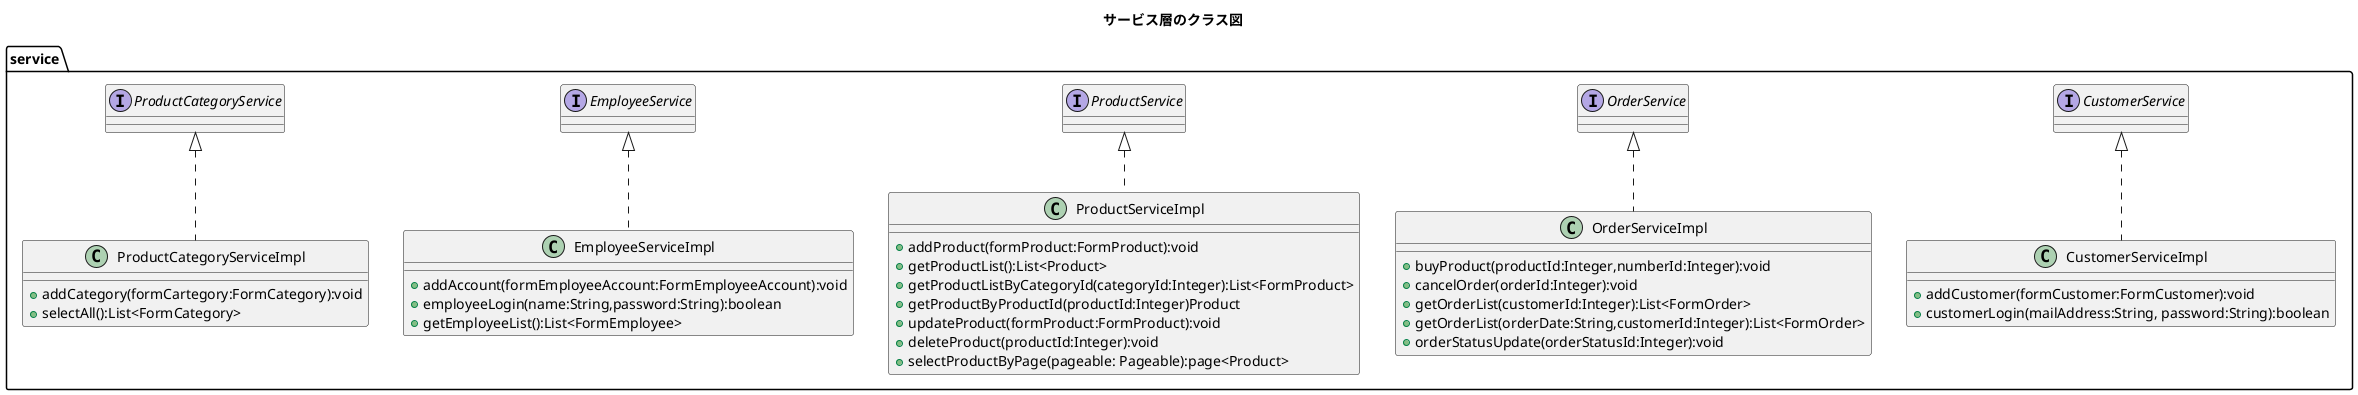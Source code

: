 service.plantuml
@startuml
title サービス層のクラス図
package service{
	class CustomerServiceImpl implements CustomerService{
		+ addCustomer(formCustomer:FormCustomer):void
		+ customerLogin(mailAddress:String, password:String):boolean
	}
	
	class OrderServiceImpl implements OrderService{
		+ buyProduct(productId:Integer,numberId:Integer):void
		+ cancelOrder(orderId:Integer):void
		+ getOrderList(customerId:Integer):List<FormOrder>
		+ getOrderList(orderDate:String,customerId:Integer):List<FormOrder>
		+ orderStatusUpdate(orderStatusId:Integer):void
	}
	
	class ProductServiceImpl implements ProductService{
		+ addProduct(formProduct:FormProduct):void
		+ getProductList():List<Product>
		+ getProductListByCategoryId(categoryId:Integer):List<FormProduct>
		+ getProductByProductId(productId:Integer)Product
		+ updateProduct(formProduct:FormProduct):void
		+ deleteProduct(productId:Integer):void
		+ selectProductByPage(pageable: Pageable):page<Product>
	}


	class EmployeeServiceImpl implements EmployeeService{
		+ addAccount(formEmployeeAccount:FormEmployeeAccount):void
		+ employeeLogin(name:String,password:String):boolean
		+ getEmployeeList():List<FormEmployee>
	}
	
	class ProductCategoryServiceImpl implements ProductCategoryService{
		+ addCategory(formCartegory:FormCategory):void
		+ selectAll():List<FormCategory>
	}	
}



@enduml